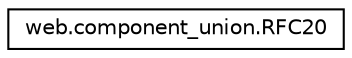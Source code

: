 digraph "Graphical Class Hierarchy"
{
  edge [fontname="Helvetica",fontsize="10",labelfontname="Helvetica",labelfontsize="10"];
  node [fontname="Helvetica",fontsize="10",shape=record];
  rankdir="LR";
  Node1 [label="web.component_union.RFC20",height=0.2,width=0.4,color="black", fillcolor="white", style="filled",URL="$classweb_1_1component__union_1_1_r_f_c20.html"];
}
